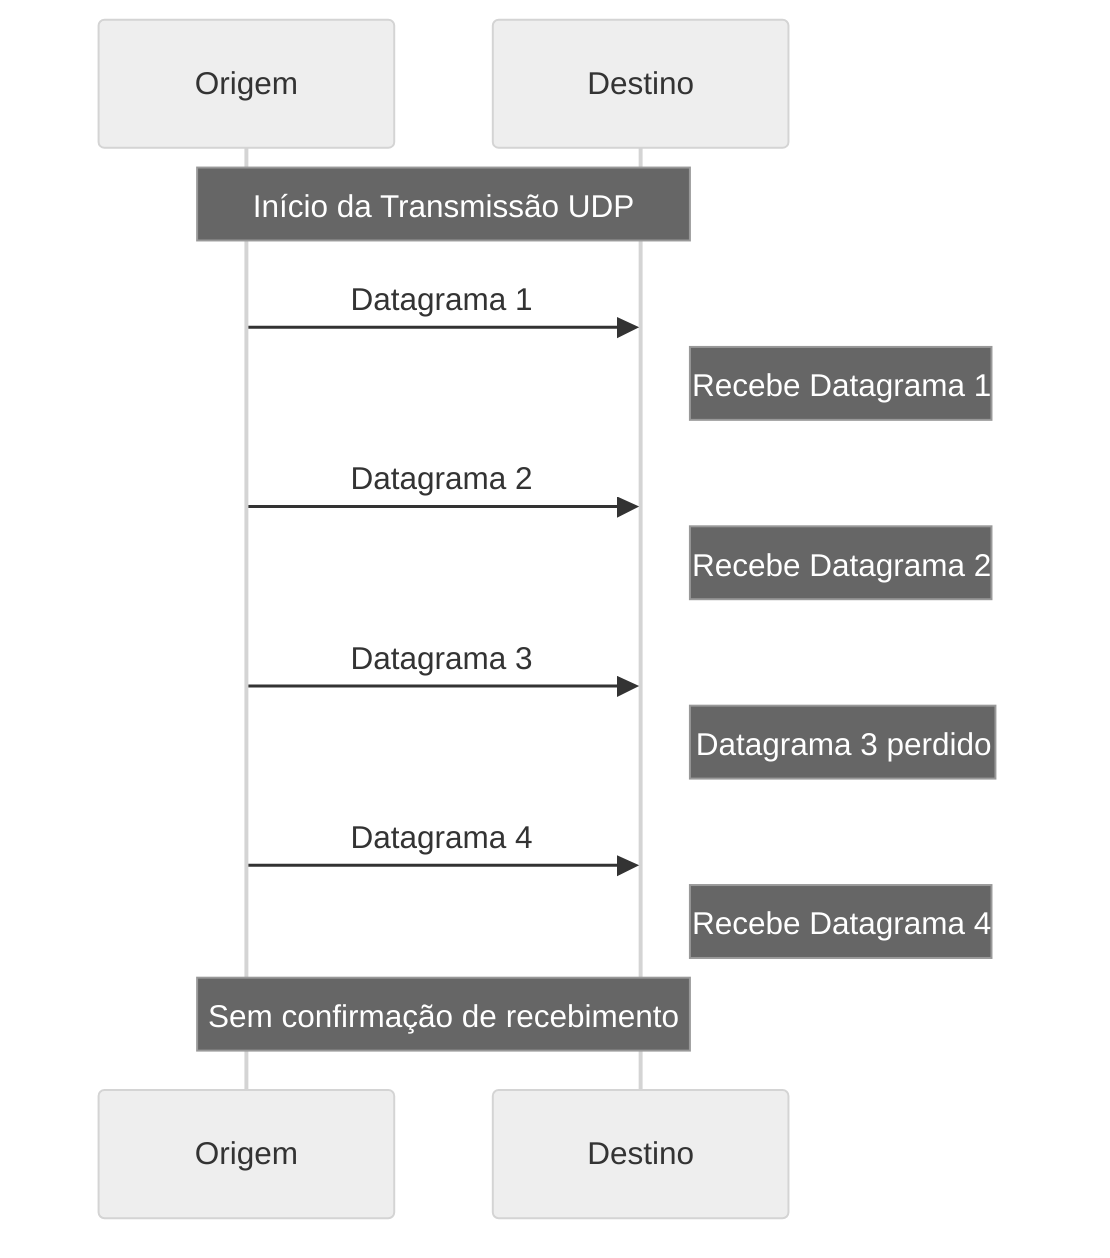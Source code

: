 %%{init: {'theme':'neutral'}}%%
sequenceDiagram
    participant S as Origem
    participant R as Destino

    Note over S,R: Início da Transmissão UDP

    S->>R: Datagrama 1
    Note right of R: Recebe Datagrama 1

    S->>R: Datagrama 2
    Note right of R: Recebe Datagrama 2

    S->>R: Datagrama 3
    Note right of R: Datagrama 3 perdido

    S->>R: Datagrama 4
    Note right of R: Recebe Datagrama 4

    Note over S,R: Sem confirmação de recebimento